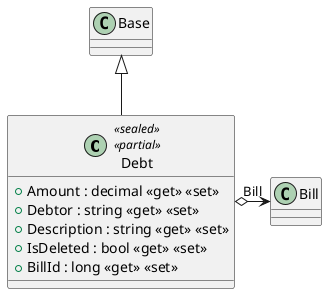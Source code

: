 @startuml
class Debt <<sealed>> <<partial>> {
    + Amount : decimal <<get>> <<set>>
    + Debtor : string <<get>> <<set>>
    + Description : string <<get>> <<set>>
    + IsDeleted : bool <<get>> <<set>>
    + BillId : long <<get>> <<set>>
}
Base <|-- Debt
Debt o-> "Bill" Bill
@enduml
